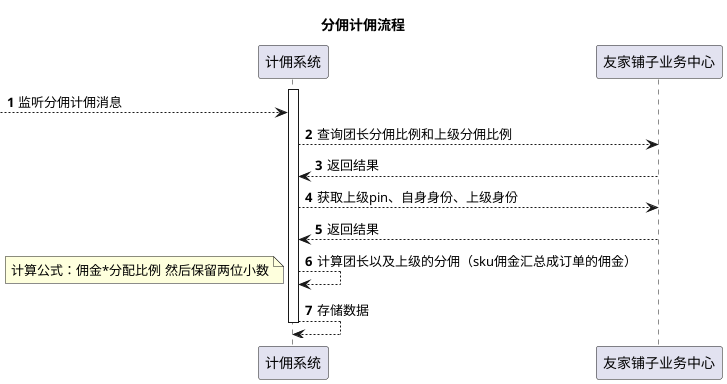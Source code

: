 @startuml
autonumber

title 分佣计佣流程

activate 计佣系统

[--> 计佣系统: 监听分佣计佣消息

计佣系统-->友家铺子业务中心:查询团长分佣比例和上级分佣比例

return 返回结果

计佣系统-->友家铺子业务中心:获取上级pin、自身身份、上级身份

return 返回结果


计佣系统-->计佣系统:计算团长以及上级的分佣（sku佣金汇总成订单的佣金）

note left
计算公式：佣金*分配比例 然后保留两位小数
end note

计佣系统-->计佣系统:存储数据

deactivate 计佣系统


@enduml